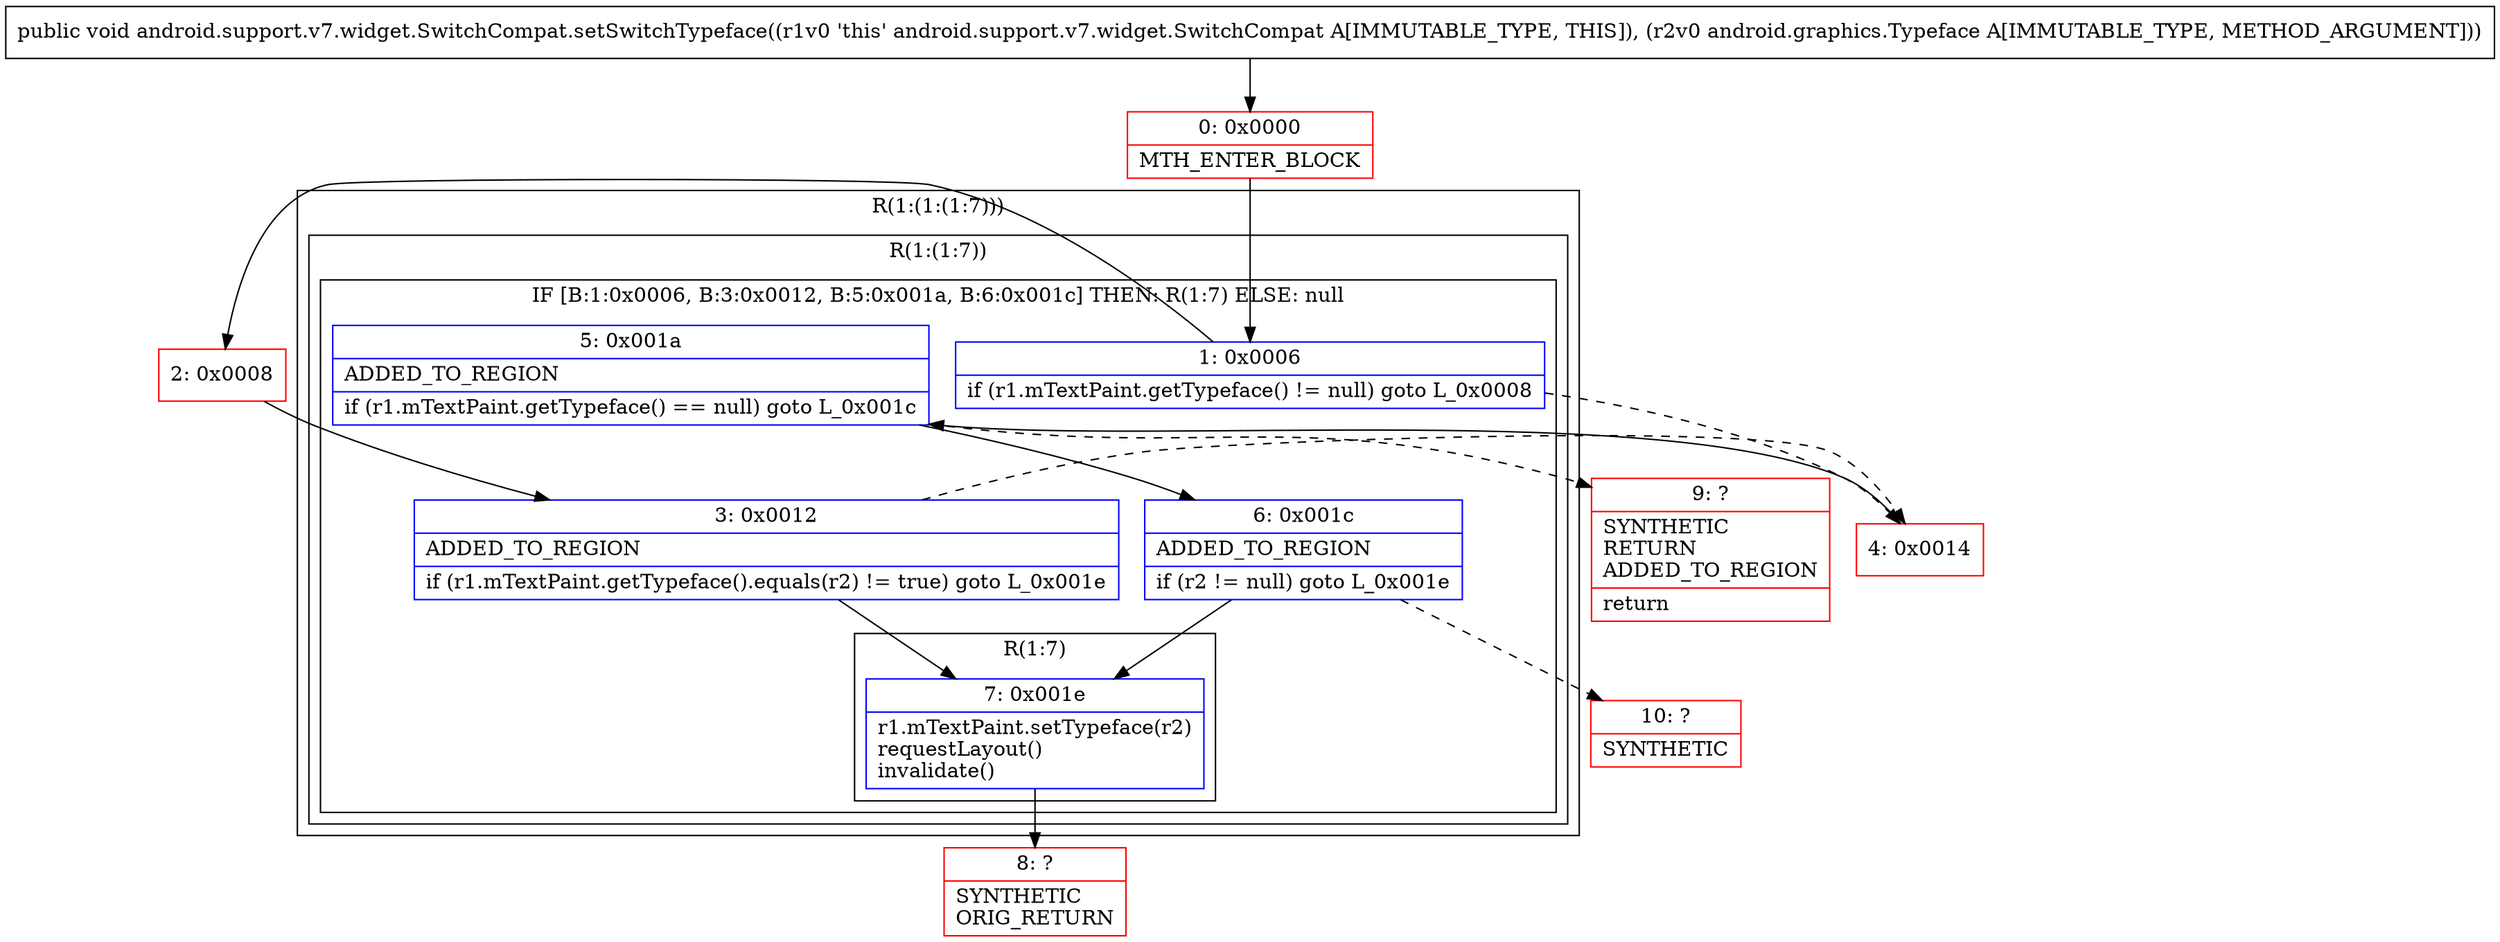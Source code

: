digraph "CFG forandroid.support.v7.widget.SwitchCompat.setSwitchTypeface(Landroid\/graphics\/Typeface;)V" {
subgraph cluster_Region_297039889 {
label = "R(1:(1:(1:7)))";
node [shape=record,color=blue];
subgraph cluster_Region_1919416315 {
label = "R(1:(1:7))";
node [shape=record,color=blue];
subgraph cluster_IfRegion_793743608 {
label = "IF [B:1:0x0006, B:3:0x0012, B:5:0x001a, B:6:0x001c] THEN: R(1:7) ELSE: null";
node [shape=record,color=blue];
Node_1 [shape=record,label="{1\:\ 0x0006|if (r1.mTextPaint.getTypeface() != null) goto L_0x0008\l}"];
Node_3 [shape=record,label="{3\:\ 0x0012|ADDED_TO_REGION\l|if (r1.mTextPaint.getTypeface().equals(r2) != true) goto L_0x001e\l}"];
Node_5 [shape=record,label="{5\:\ 0x001a|ADDED_TO_REGION\l|if (r1.mTextPaint.getTypeface() == null) goto L_0x001c\l}"];
Node_6 [shape=record,label="{6\:\ 0x001c|ADDED_TO_REGION\l|if (r2 != null) goto L_0x001e\l}"];
subgraph cluster_Region_661725815 {
label = "R(1:7)";
node [shape=record,color=blue];
Node_7 [shape=record,label="{7\:\ 0x001e|r1.mTextPaint.setTypeface(r2)\lrequestLayout()\linvalidate()\l}"];
}
}
}
}
Node_0 [shape=record,color=red,label="{0\:\ 0x0000|MTH_ENTER_BLOCK\l}"];
Node_2 [shape=record,color=red,label="{2\:\ 0x0008}"];
Node_4 [shape=record,color=red,label="{4\:\ 0x0014}"];
Node_8 [shape=record,color=red,label="{8\:\ ?|SYNTHETIC\lORIG_RETURN\l}"];
Node_9 [shape=record,color=red,label="{9\:\ ?|SYNTHETIC\lRETURN\lADDED_TO_REGION\l|return\l}"];
Node_10 [shape=record,color=red,label="{10\:\ ?|SYNTHETIC\l}"];
MethodNode[shape=record,label="{public void android.support.v7.widget.SwitchCompat.setSwitchTypeface((r1v0 'this' android.support.v7.widget.SwitchCompat A[IMMUTABLE_TYPE, THIS]), (r2v0 android.graphics.Typeface A[IMMUTABLE_TYPE, METHOD_ARGUMENT])) }"];
MethodNode -> Node_0;
Node_1 -> Node_2;
Node_1 -> Node_4[style=dashed];
Node_3 -> Node_4[style=dashed];
Node_3 -> Node_7;
Node_5 -> Node_6;
Node_5 -> Node_9[style=dashed];
Node_6 -> Node_7;
Node_6 -> Node_10[style=dashed];
Node_7 -> Node_8;
Node_0 -> Node_1;
Node_2 -> Node_3;
Node_4 -> Node_5;
}

